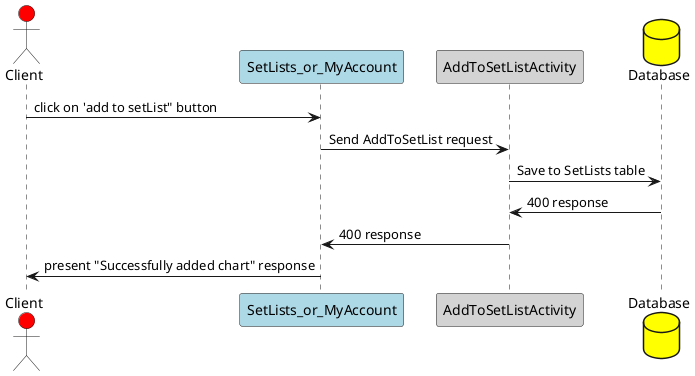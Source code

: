 @startuml

actor       Client      as Foo #Red
participant SetLists_or_MyAccount     as Foo1 #LightBlue
participant AddToSetListActivity as Foo2 #LightGrey
database    Database    as Foo3 #Yellow


Foo -> Foo1 : click on 'add to setList" button
Foo1 -> Foo2 : Send AddToSetList request
Foo2 -> Foo3 : Save to SetLists table
Foo3 -> Foo2 : 400 response
Foo2 -> Foo1 : 400 response
Foo1 -> Foo : present "Successfully added chart" response

@enduml